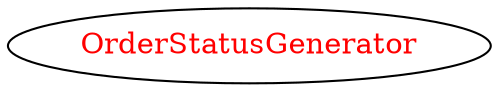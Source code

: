 digraph dependencyGraph {
 concentrate=true;
 ranksep="2.0";
 rankdir="LR"; 
 splines="ortho";
"OrderStatusGenerator" [fontcolor="red"];
}